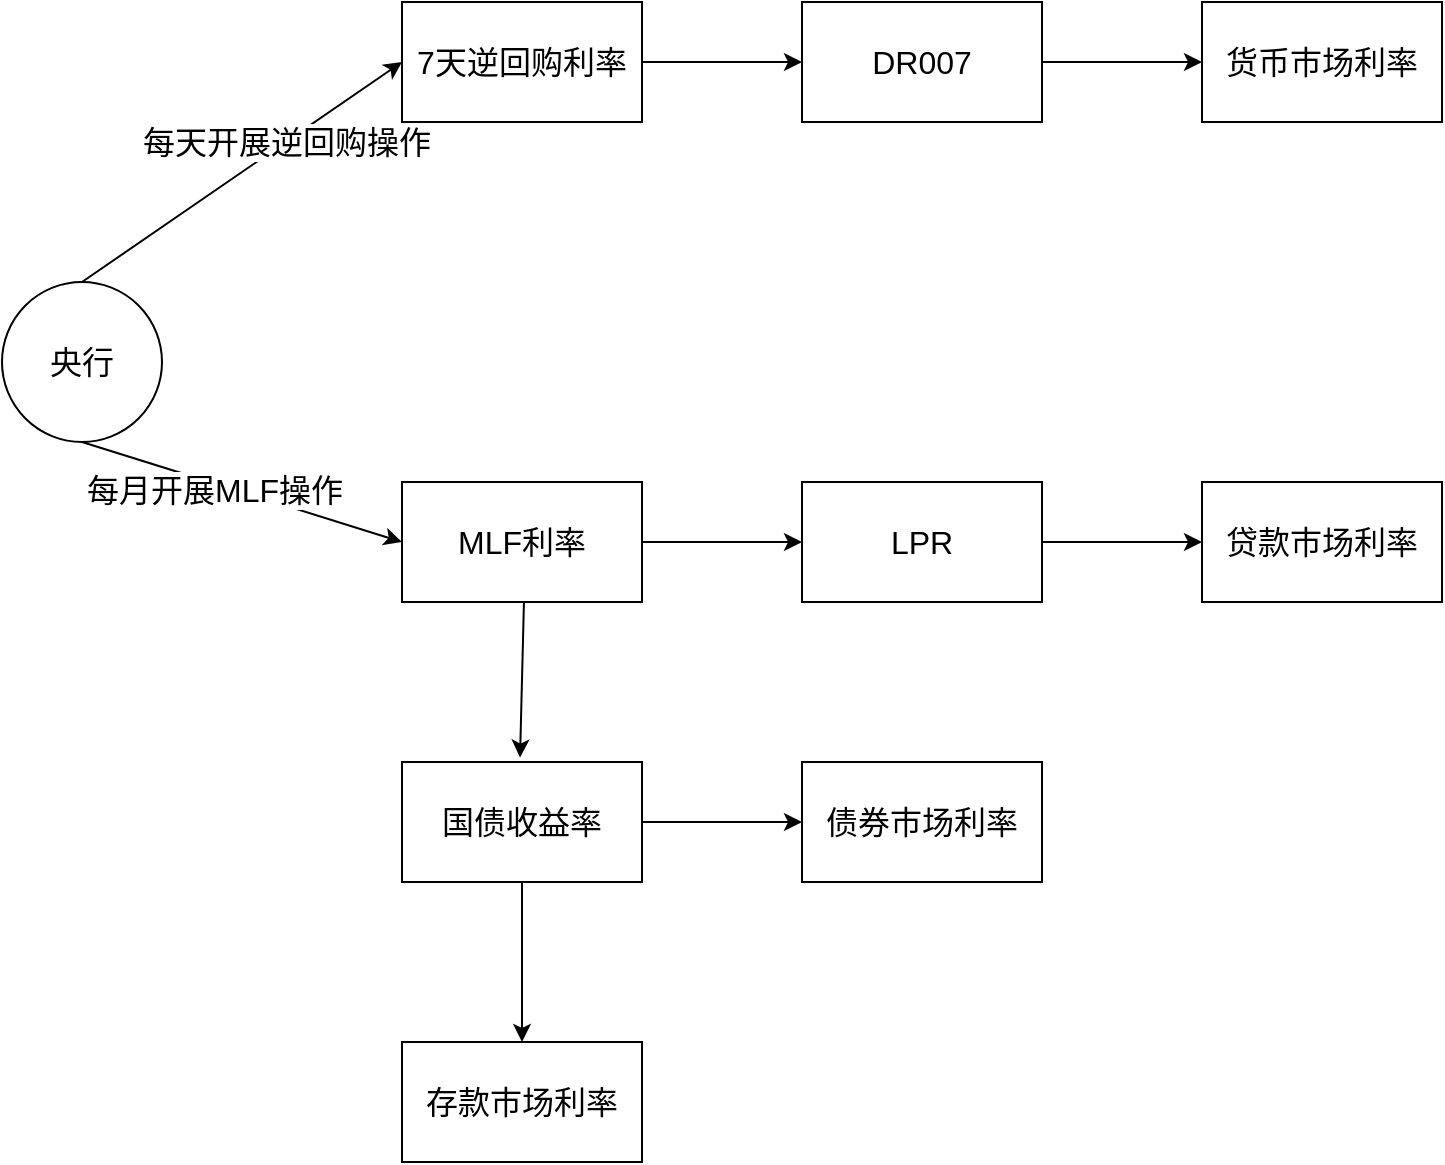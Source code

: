 <mxfile version="24.7.17">
  <diagram name="第 1 页" id="gTS-D8zmYlelYSEAx4xN">
    <mxGraphModel dx="1036" dy="606" grid="1" gridSize="10" guides="1" tooltips="1" connect="1" arrows="1" fold="1" page="1" pageScale="1" pageWidth="4681" pageHeight="3300" math="0" shadow="0">
      <root>
        <mxCell id="0" />
        <mxCell id="1" parent="0" />
        <mxCell id="X61x39SiiR1uz-KiXx-k-1" value="&lt;font style=&quot;font-size: 16px;&quot;&gt;央行&lt;/font&gt;" style="ellipse;whiteSpace=wrap;html=1;aspect=fixed;" vertex="1" parent="1">
          <mxGeometry x="140" y="400" width="80" height="80" as="geometry" />
        </mxCell>
        <mxCell id="X61x39SiiR1uz-KiXx-k-2" value="" style="endArrow=classic;html=1;rounded=0;exitX=0.5;exitY=0;exitDx=0;exitDy=0;entryX=0;entryY=0.5;entryDx=0;entryDy=0;" edge="1" parent="1" source="X61x39SiiR1uz-KiXx-k-1" target="X61x39SiiR1uz-KiXx-k-6">
          <mxGeometry width="50" height="50" relative="1" as="geometry">
            <mxPoint x="180" y="390" as="sourcePoint" />
            <mxPoint x="290" y="310" as="targetPoint" />
          </mxGeometry>
        </mxCell>
        <mxCell id="X61x39SiiR1uz-KiXx-k-3" value="&lt;font style=&quot;font-size: 16px;&quot;&gt;每天开展逆回购操作&lt;/font&gt;" style="edgeLabel;html=1;align=center;verticalAlign=middle;resizable=0;points=[];" vertex="1" connectable="0" parent="X61x39SiiR1uz-KiXx-k-2">
          <mxGeometry x="0.27" relative="1" as="geometry">
            <mxPoint as="offset" />
          </mxGeometry>
        </mxCell>
        <mxCell id="X61x39SiiR1uz-KiXx-k-4" value="" style="endArrow=classic;html=1;rounded=0;exitX=0.5;exitY=1;exitDx=0;exitDy=0;entryX=0;entryY=0.5;entryDx=0;entryDy=0;" edge="1" parent="1" source="X61x39SiiR1uz-KiXx-k-1" target="X61x39SiiR1uz-KiXx-k-11">
          <mxGeometry width="50" height="50" relative="1" as="geometry">
            <mxPoint x="40" y="600" as="sourcePoint" />
            <mxPoint x="300" y="530" as="targetPoint" />
          </mxGeometry>
        </mxCell>
        <mxCell id="X61x39SiiR1uz-KiXx-k-5" value="&lt;font style=&quot;font-size: 16px;&quot;&gt;每月开展MLF操作&lt;/font&gt;" style="edgeLabel;html=1;align=center;verticalAlign=middle;resizable=0;points=[];" vertex="1" connectable="0" parent="X61x39SiiR1uz-KiXx-k-4">
          <mxGeometry x="-0.166" y="-3" relative="1" as="geometry">
            <mxPoint as="offset" />
          </mxGeometry>
        </mxCell>
        <mxCell id="X61x39SiiR1uz-KiXx-k-8" value="" style="edgeStyle=orthogonalEdgeStyle;rounded=0;orthogonalLoop=1;jettySize=auto;html=1;" edge="1" parent="1" source="X61x39SiiR1uz-KiXx-k-6" target="X61x39SiiR1uz-KiXx-k-7">
          <mxGeometry relative="1" as="geometry" />
        </mxCell>
        <mxCell id="X61x39SiiR1uz-KiXx-k-6" value="&lt;font style=&quot;font-size: 16px;&quot;&gt;7天逆回购利率&lt;/font&gt;" style="rounded=0;whiteSpace=wrap;html=1;" vertex="1" parent="1">
          <mxGeometry x="340" y="260" width="120" height="60" as="geometry" />
        </mxCell>
        <mxCell id="X61x39SiiR1uz-KiXx-k-10" value="" style="edgeStyle=orthogonalEdgeStyle;rounded=0;orthogonalLoop=1;jettySize=auto;html=1;" edge="1" parent="1" source="X61x39SiiR1uz-KiXx-k-7" target="X61x39SiiR1uz-KiXx-k-9">
          <mxGeometry relative="1" as="geometry" />
        </mxCell>
        <mxCell id="X61x39SiiR1uz-KiXx-k-7" value="&lt;font style=&quot;font-size: 16px;&quot;&gt;DR007&lt;/font&gt;" style="whiteSpace=wrap;html=1;rounded=0;" vertex="1" parent="1">
          <mxGeometry x="540" y="260" width="120" height="60" as="geometry" />
        </mxCell>
        <mxCell id="X61x39SiiR1uz-KiXx-k-9" value="&lt;font style=&quot;font-size: 16px;&quot;&gt;货币市场利率&lt;/font&gt;" style="rounded=0;whiteSpace=wrap;html=1;" vertex="1" parent="1">
          <mxGeometry x="740" y="260" width="120" height="60" as="geometry" />
        </mxCell>
        <mxCell id="X61x39SiiR1uz-KiXx-k-13" value="" style="edgeStyle=orthogonalEdgeStyle;rounded=0;orthogonalLoop=1;jettySize=auto;html=1;" edge="1" parent="1" source="X61x39SiiR1uz-KiXx-k-11" target="X61x39SiiR1uz-KiXx-k-12">
          <mxGeometry relative="1" as="geometry" />
        </mxCell>
        <mxCell id="X61x39SiiR1uz-KiXx-k-11" value="&lt;font style=&quot;font-size: 16px;&quot;&gt;MLF利率&lt;/font&gt;" style="rounded=0;whiteSpace=wrap;html=1;" vertex="1" parent="1">
          <mxGeometry x="340" y="500" width="120" height="60" as="geometry" />
        </mxCell>
        <mxCell id="X61x39SiiR1uz-KiXx-k-15" value="" style="edgeStyle=orthogonalEdgeStyle;rounded=0;orthogonalLoop=1;jettySize=auto;html=1;" edge="1" parent="1" source="X61x39SiiR1uz-KiXx-k-12" target="X61x39SiiR1uz-KiXx-k-14">
          <mxGeometry relative="1" as="geometry" />
        </mxCell>
        <mxCell id="X61x39SiiR1uz-KiXx-k-12" value="&lt;font style=&quot;font-size: 16px;&quot;&gt;LPR&lt;/font&gt;" style="rounded=0;whiteSpace=wrap;html=1;" vertex="1" parent="1">
          <mxGeometry x="540" y="500" width="120" height="60" as="geometry" />
        </mxCell>
        <mxCell id="X61x39SiiR1uz-KiXx-k-14" value="&lt;font style=&quot;font-size: 16px;&quot;&gt;贷款市场利率&lt;/font&gt;" style="rounded=0;whiteSpace=wrap;html=1;" vertex="1" parent="1">
          <mxGeometry x="740" y="500" width="120" height="60" as="geometry" />
        </mxCell>
        <mxCell id="X61x39SiiR1uz-KiXx-k-16" value="" style="endArrow=classic;html=1;rounded=0;exitX=0.433;exitY=1.037;exitDx=0;exitDy=0;exitPerimeter=0;" edge="1" parent="1">
          <mxGeometry width="50" height="50" relative="1" as="geometry">
            <mxPoint x="400.98" y="560" as="sourcePoint" />
            <mxPoint x="399.02" y="637.78" as="targetPoint" />
          </mxGeometry>
        </mxCell>
        <mxCell id="X61x39SiiR1uz-KiXx-k-19" value="" style="edgeStyle=orthogonalEdgeStyle;rounded=0;orthogonalLoop=1;jettySize=auto;html=1;" edge="1" parent="1" source="X61x39SiiR1uz-KiXx-k-17" target="X61x39SiiR1uz-KiXx-k-18">
          <mxGeometry relative="1" as="geometry" />
        </mxCell>
        <mxCell id="X61x39SiiR1uz-KiXx-k-21" value="" style="edgeStyle=orthogonalEdgeStyle;rounded=0;orthogonalLoop=1;jettySize=auto;html=1;" edge="1" parent="1" source="X61x39SiiR1uz-KiXx-k-17" target="X61x39SiiR1uz-KiXx-k-20">
          <mxGeometry relative="1" as="geometry" />
        </mxCell>
        <mxCell id="X61x39SiiR1uz-KiXx-k-17" value="&lt;font style=&quot;font-size: 16px;&quot;&gt;国债收益率&lt;/font&gt;" style="rounded=0;whiteSpace=wrap;html=1;" vertex="1" parent="1">
          <mxGeometry x="340" y="640" width="120" height="60" as="geometry" />
        </mxCell>
        <mxCell id="X61x39SiiR1uz-KiXx-k-18" value="&lt;font style=&quot;font-size: 16px;&quot;&gt;债券市场利率&lt;/font&gt;" style="rounded=0;whiteSpace=wrap;html=1;" vertex="1" parent="1">
          <mxGeometry x="540" y="640" width="120" height="60" as="geometry" />
        </mxCell>
        <mxCell id="X61x39SiiR1uz-KiXx-k-20" value="&lt;font style=&quot;font-size: 16px;&quot;&gt;存款市场利率&lt;/font&gt;" style="rounded=0;whiteSpace=wrap;html=1;" vertex="1" parent="1">
          <mxGeometry x="340" y="780" width="120" height="60" as="geometry" />
        </mxCell>
      </root>
    </mxGraphModel>
  </diagram>
</mxfile>

